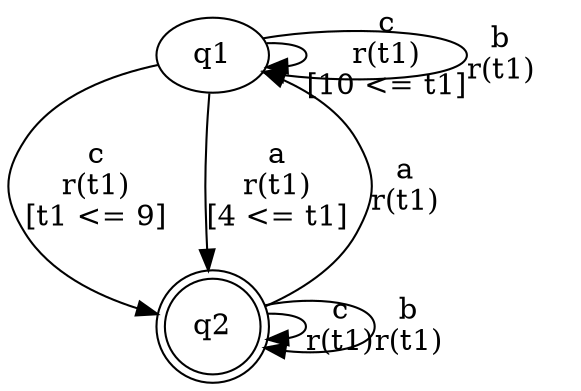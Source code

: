 digraph "tests_1/test27/solution500/solution" {
	q1[label=q1]
	q2[label=q2 shape=doublecircle]
	q1 -> q1[label="c\nr(t1)\n[10 <= t1]"]
	q1 -> q2[label="c\nr(t1)\n[t1 <= 9]"]
	q2 -> q2[label="c\nr(t1)\n"]
	q2 -> q1[label="a\nr(t1)\n"]
	q2 -> q2[label="b\nr(t1)\n"]
	q1 -> q1[label="b\nr(t1)\n"]
	q1 -> q2[label="a\nr(t1)\n[4 <= t1]"]
}

